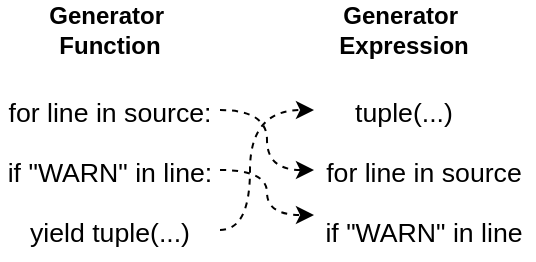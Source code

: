 <mxfile version="14.5.1" type="device"><diagram id="XN2jJyErhOmr_yT-fnYB" name="Page-1"><mxGraphModel dx="1106" dy="997" grid="1" gridSize="10" guides="1" tooltips="1" connect="1" arrows="1" fold="1" page="1" pageScale="1" pageWidth="850" pageHeight="1100" math="0" shadow="0"><root><mxCell id="0"/><mxCell id="1" parent="0"/><mxCell id="W4Q0b5uJJBGKRNYEGHYG-1" value="Generator&amp;nbsp;&lt;br&gt;Function" style="text;html=1;strokeColor=none;fillColor=none;align=center;verticalAlign=middle;whiteSpace=wrap;rounded=0;fontStyle=1" parent="1" vertex="1"><mxGeometry x="235" y="200" width="50" height="30" as="geometry"/></mxCell><mxCell id="W4Q0b5uJJBGKRNYEGHYG-2" value="Generator&amp;nbsp;&lt;br&gt;Expression" style="text;html=1;strokeColor=none;fillColor=none;align=center;verticalAlign=middle;whiteSpace=wrap;rounded=0;fontStyle=1" parent="1" vertex="1"><mxGeometry x="382" y="200" width="50" height="30" as="geometry"/></mxCell><mxCell id="W4Q0b5uJJBGKRNYEGHYG-3" value="&lt;span style=&quot;font-size: 10pt ; font-family: &amp;#34;arial&amp;#34; , sans-serif&quot;&gt;for line in source:&lt;/span&gt;&lt;span style=&quot;font-size: medium&quot;&gt;&lt;/span&gt;" style="text;html=1;strokeColor=none;fillColor=none;align=center;verticalAlign=middle;whiteSpace=wrap;rounded=0;" parent="1" vertex="1"><mxGeometry x="205" y="240" width="110" height="30" as="geometry"/></mxCell><mxCell id="W4Q0b5uJJBGKRNYEGHYG-4" value="&lt;span style=&quot;font-size: 10pt ; font-family: &amp;#34;arial&amp;#34; , sans-serif&quot;&gt;if &quot;WARN&quot; in line:&lt;/span&gt;&lt;span style=&quot;font-size: medium&quot;&gt;&lt;/span&gt;" style="text;html=1;strokeColor=none;fillColor=none;align=center;verticalAlign=middle;whiteSpace=wrap;rounded=0;" parent="1" vertex="1"><mxGeometry x="205" y="270" width="110" height="30" as="geometry"/></mxCell><mxCell id="W4Q0b5uJJBGKRNYEGHYG-11" style="edgeStyle=orthogonalEdgeStyle;rounded=0;orthogonalLoop=1;jettySize=auto;html=1;entryX=0;entryY=0.5;entryDx=0;entryDy=0;curved=1;dashed=1;" parent="1" source="W4Q0b5uJJBGKRNYEGHYG-5" target="W4Q0b5uJJBGKRNYEGHYG-6" edge="1"><mxGeometry relative="1" as="geometry"><Array as="points"><mxPoint x="330" y="315"/><mxPoint x="330" y="255"/></Array></mxGeometry></mxCell><mxCell id="W4Q0b5uJJBGKRNYEGHYG-5" value="&lt;span style=&quot;font-size: 10pt ; font-family: &amp;#34;arial&amp;#34; , sans-serif&quot;&gt;yield tuple(...)&lt;/span&gt;&lt;span style=&quot;font-size: medium&quot;&gt;&lt;/span&gt;" style="text;html=1;strokeColor=none;fillColor=none;align=center;verticalAlign=middle;whiteSpace=wrap;rounded=0;" parent="1" vertex="1"><mxGeometry x="205" y="300" width="110" height="30" as="geometry"/></mxCell><mxCell id="W4Q0b5uJJBGKRNYEGHYG-6" value="&lt;span style=&quot;font-size: 10pt ; font-family: &amp;#34;arial&amp;#34; , sans-serif&quot;&gt;tuple(...)&lt;/span&gt;&lt;span style=&quot;font-size: medium&quot;&gt;&lt;/span&gt;" style="text;html=1;strokeColor=none;fillColor=none;align=center;verticalAlign=middle;whiteSpace=wrap;rounded=0;" parent="1" vertex="1"><mxGeometry x="362" y="240" width="90" height="30" as="geometry"/></mxCell><mxCell id="W4Q0b5uJJBGKRNYEGHYG-7" value="&lt;span style=&quot;font-size: 10pt ; font-family: &amp;#34;arial&amp;#34; , sans-serif&quot;&gt;for line in source&lt;/span&gt;&lt;span style=&quot;font-size: medium&quot;&gt;&lt;/span&gt;" style="text;html=1;strokeColor=none;fillColor=none;align=center;verticalAlign=middle;whiteSpace=wrap;rounded=0;" parent="1" vertex="1"><mxGeometry x="362" y="270" width="110" height="30" as="geometry"/></mxCell><mxCell id="W4Q0b5uJJBGKRNYEGHYG-8" value="&lt;span style=&quot;font-size: 10pt ; font-family: &amp;#34;arial&amp;#34; , sans-serif&quot;&gt;if &quot;WARN&quot; in line&lt;/span&gt;&lt;span style=&quot;font-size: medium&quot;&gt;&lt;/span&gt;" style="text;html=1;strokeColor=none;fillColor=none;align=center;verticalAlign=middle;whiteSpace=wrap;rounded=0;" parent="1" vertex="1"><mxGeometry x="362" y="300" width="110" height="30" as="geometry"/></mxCell><mxCell id="Zz7gTuR71-lr-2_cU7in-1" style="edgeStyle=orthogonalEdgeStyle;rounded=0;orthogonalLoop=1;jettySize=auto;html=1;entryX=0;entryY=0.25;entryDx=0;entryDy=0;curved=1;dashed=1;exitX=1;exitY=0.5;exitDx=0;exitDy=0;" edge="1" parent="1" source="W4Q0b5uJJBGKRNYEGHYG-4" target="W4Q0b5uJJBGKRNYEGHYG-8"><mxGeometry relative="1" as="geometry"><mxPoint x="325" y="325" as="sourcePoint"/><mxPoint x="372" y="265" as="targetPoint"/></mxGeometry></mxCell><mxCell id="Zz7gTuR71-lr-2_cU7in-2" style="edgeStyle=orthogonalEdgeStyle;rounded=0;orthogonalLoop=1;jettySize=auto;html=1;entryX=0;entryY=0.5;entryDx=0;entryDy=0;curved=1;dashed=1;exitX=1;exitY=0.5;exitDx=0;exitDy=0;" edge="1" parent="1" source="W4Q0b5uJJBGKRNYEGHYG-3" target="W4Q0b5uJJBGKRNYEGHYG-7"><mxGeometry relative="1" as="geometry"><mxPoint x="325" y="295" as="sourcePoint"/><mxPoint x="372" y="317.5" as="targetPoint"/></mxGeometry></mxCell></root></mxGraphModel></diagram></mxfile>